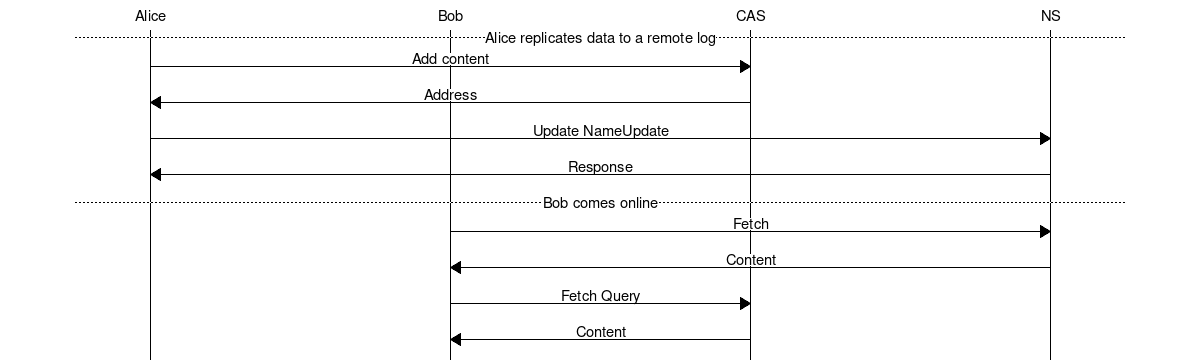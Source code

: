 # Alice and Bob: remote log data sync
msc {
  hscale="2", wordwraparcs=on;

  alice [label="Alice"],
  bob [label="Bob"],
  cas [label="CAS"] ,
  ns [label="NS"];

  --- [label="Alice replicates data to a remote log"];
  alice => cas [label="Add content"];
  cas => alice [label="Address"];
  alice => ns [label="Update NameUpdate"];
  ns => alice [label="Response"];

  --- [label="Bob comes online"];
  bob => ns [label="Fetch"];
  ns => bob [label="Content"];
  bob => cas [label="Fetch Query"];
  cas => bob [label="Content"];
}